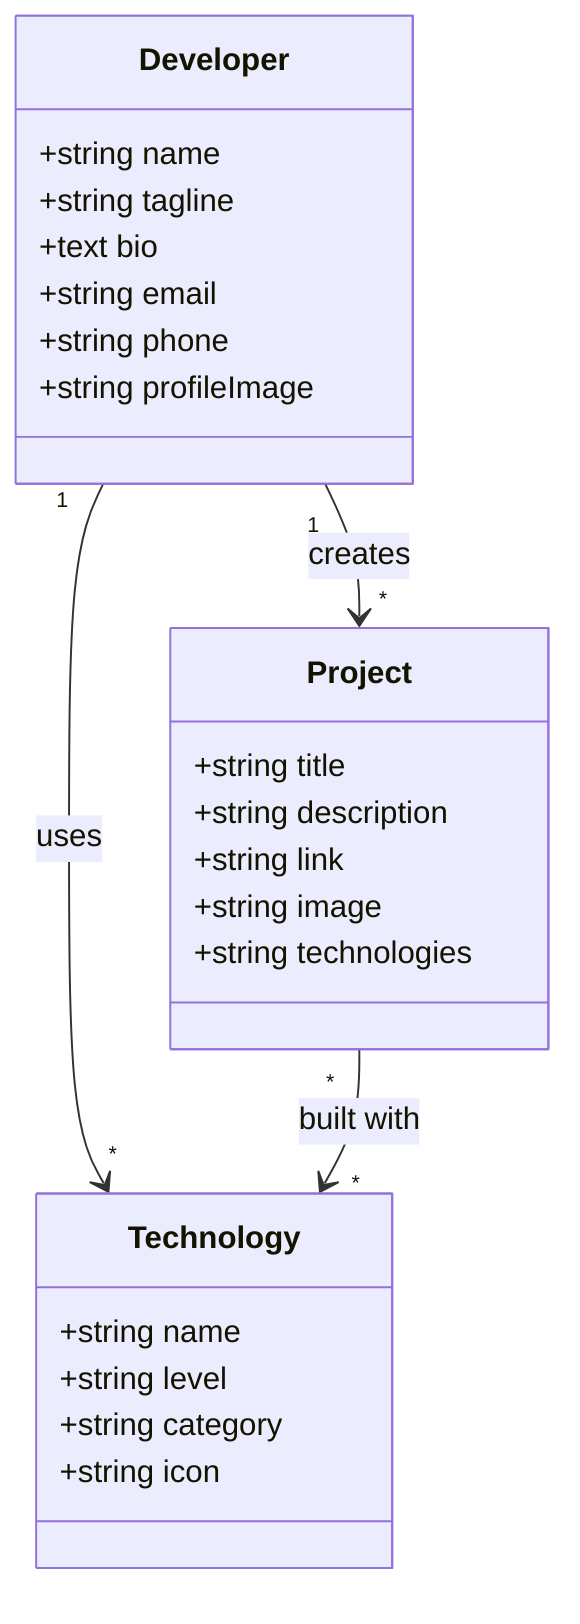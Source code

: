 classDiagram
    class Developer {
        +string name
        +string tagline
        +text bio
        +string email
        +string phone
        +string profileImage
    }

    class Technology {
        +string name
        +string level
        +string category
        +string icon
    }

    class Project {
        +string title
        +string description
        +string link
        +string image
        +string technologies
    }

    Developer "1" --> "*" Technology : uses
    Developer "1" --> "*" Project : creates
    Project "*" --> "*" Technology : built with